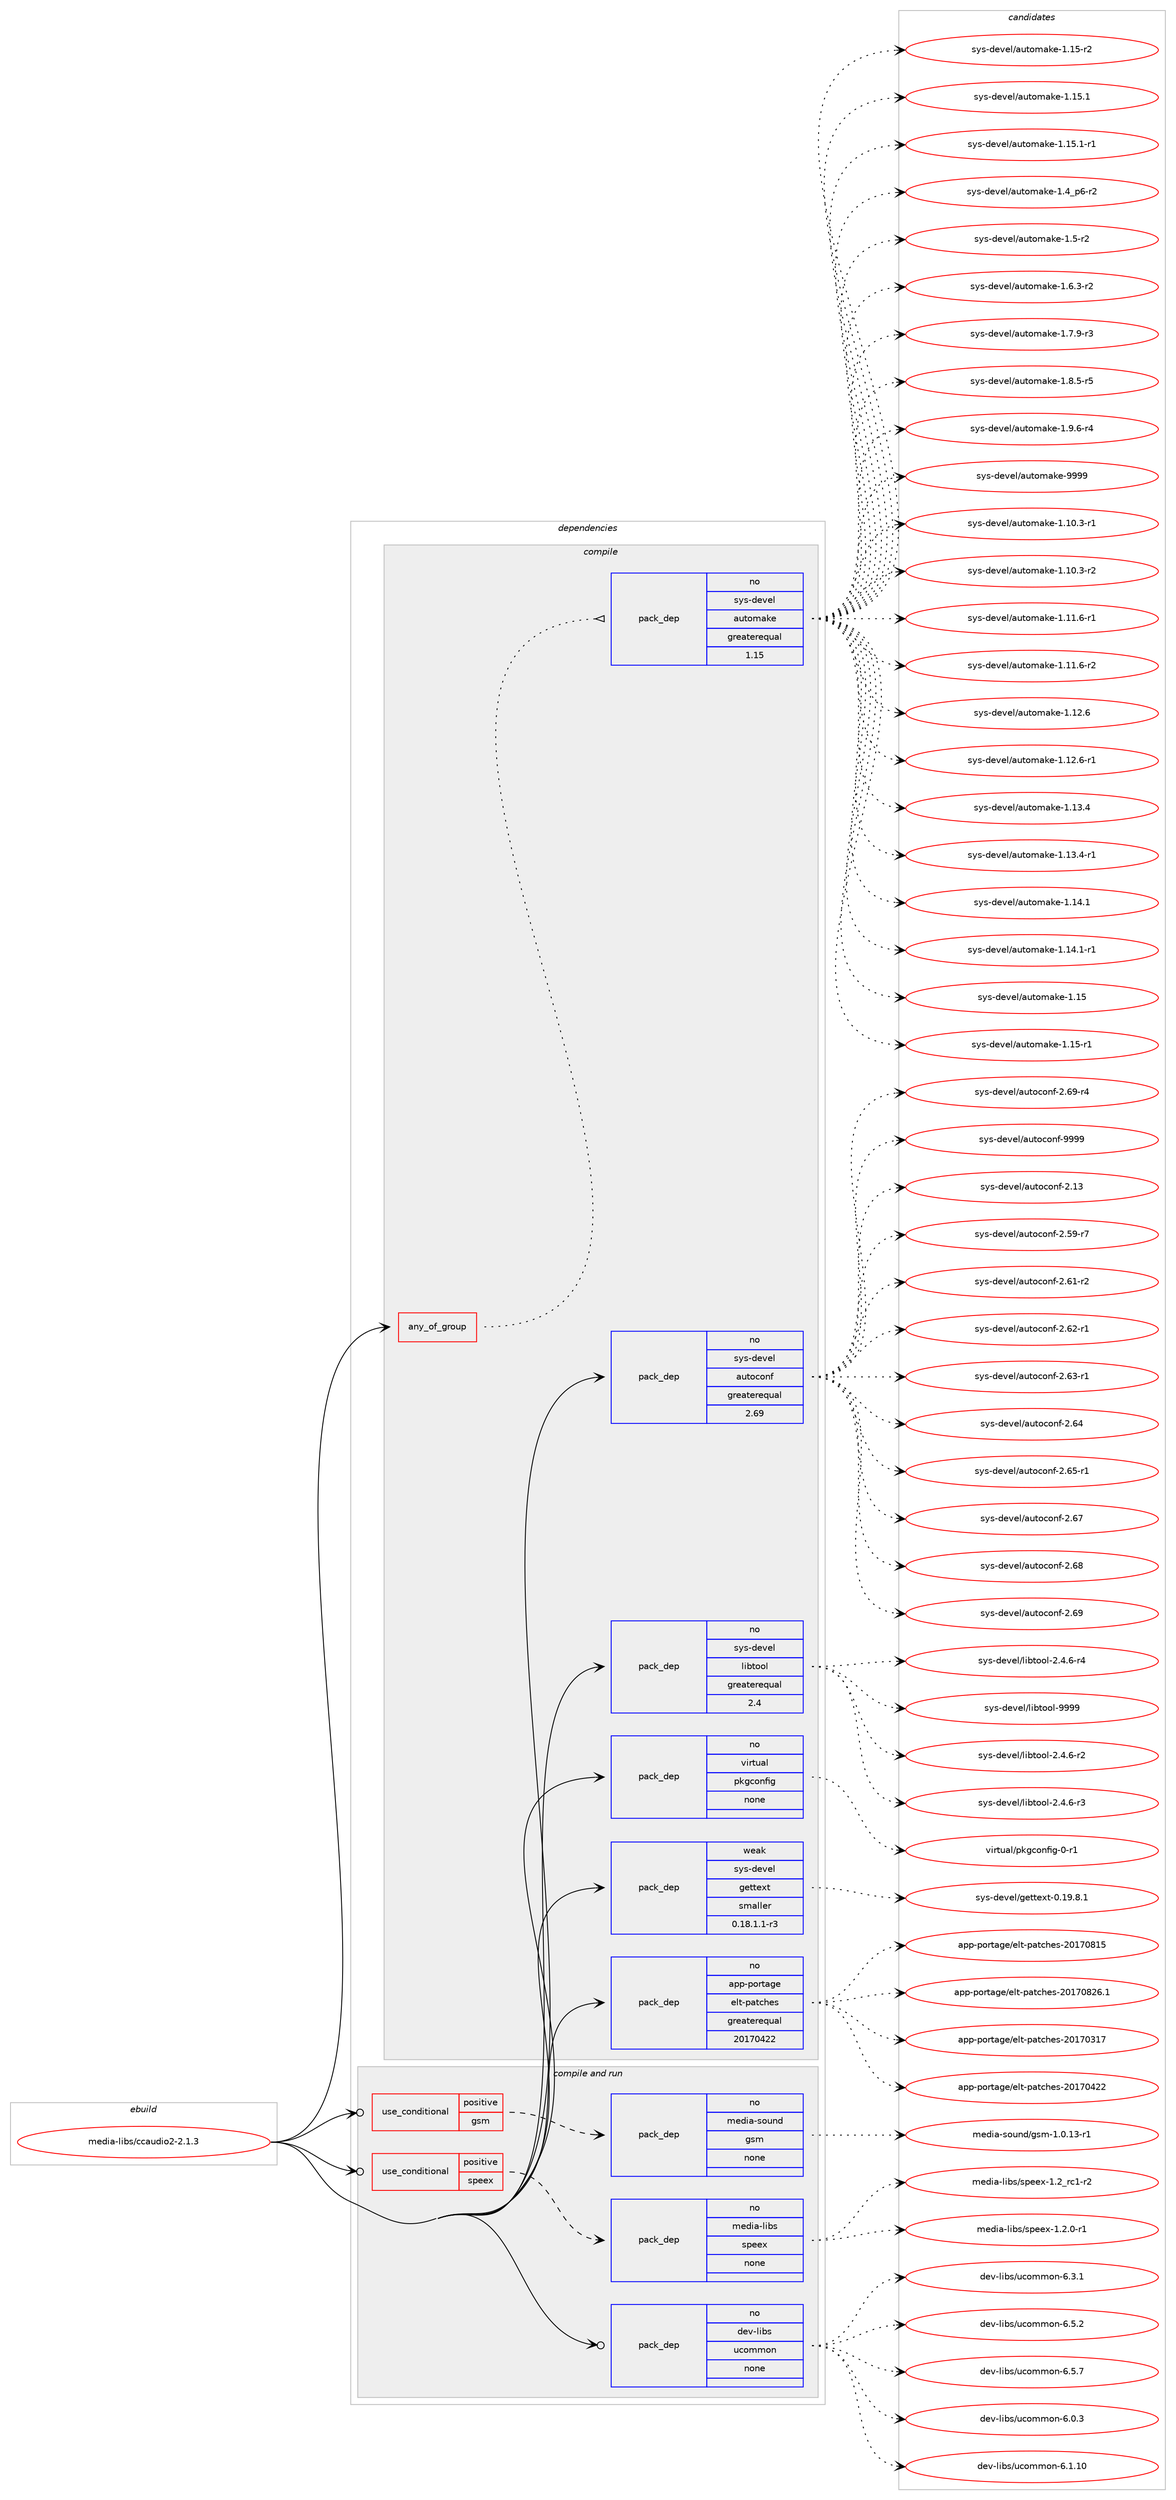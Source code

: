 digraph prolog {

# *************
# Graph options
# *************

newrank=true;
concentrate=true;
compound=true;
graph [rankdir=LR,fontname=Helvetica,fontsize=10,ranksep=1.5];#, ranksep=2.5, nodesep=0.2];
edge  [arrowhead=vee];
node  [fontname=Helvetica,fontsize=10];

# **********
# The ebuild
# **********

subgraph cluster_leftcol {
color=gray;
rank=same;
label=<<i>ebuild</i>>;
id [label="media-libs/ccaudio2-2.1.3", color=red, width=4, href="../media-libs/ccaudio2-2.1.3.svg"];
}

# ****************
# The dependencies
# ****************

subgraph cluster_midcol {
color=gray;
label=<<i>dependencies</i>>;
subgraph cluster_compile {
fillcolor="#eeeeee";
style=filled;
label=<<i>compile</i>>;
subgraph any5364 {
dependency359671 [label=<<TABLE BORDER="0" CELLBORDER="1" CELLSPACING="0" CELLPADDING="4"><TR><TD CELLPADDING="10">any_of_group</TD></TR></TABLE>>, shape=none, color=red];subgraph pack265395 {
dependency359672 [label=<<TABLE BORDER="0" CELLBORDER="1" CELLSPACING="0" CELLPADDING="4" WIDTH="220"><TR><TD ROWSPAN="6" CELLPADDING="30">pack_dep</TD></TR><TR><TD WIDTH="110">no</TD></TR><TR><TD>sys-devel</TD></TR><TR><TD>automake</TD></TR><TR><TD>greaterequal</TD></TR><TR><TD>1.15</TD></TR></TABLE>>, shape=none, color=blue];
}
dependency359671:e -> dependency359672:w [weight=20,style="dotted",arrowhead="oinv"];
}
id:e -> dependency359671:w [weight=20,style="solid",arrowhead="vee"];
subgraph pack265396 {
dependency359673 [label=<<TABLE BORDER="0" CELLBORDER="1" CELLSPACING="0" CELLPADDING="4" WIDTH="220"><TR><TD ROWSPAN="6" CELLPADDING="30">pack_dep</TD></TR><TR><TD WIDTH="110">no</TD></TR><TR><TD>app-portage</TD></TR><TR><TD>elt-patches</TD></TR><TR><TD>greaterequal</TD></TR><TR><TD>20170422</TD></TR></TABLE>>, shape=none, color=blue];
}
id:e -> dependency359673:w [weight=20,style="solid",arrowhead="vee"];
subgraph pack265397 {
dependency359674 [label=<<TABLE BORDER="0" CELLBORDER="1" CELLSPACING="0" CELLPADDING="4" WIDTH="220"><TR><TD ROWSPAN="6" CELLPADDING="30">pack_dep</TD></TR><TR><TD WIDTH="110">no</TD></TR><TR><TD>sys-devel</TD></TR><TR><TD>autoconf</TD></TR><TR><TD>greaterequal</TD></TR><TR><TD>2.69</TD></TR></TABLE>>, shape=none, color=blue];
}
id:e -> dependency359674:w [weight=20,style="solid",arrowhead="vee"];
subgraph pack265398 {
dependency359675 [label=<<TABLE BORDER="0" CELLBORDER="1" CELLSPACING="0" CELLPADDING="4" WIDTH="220"><TR><TD ROWSPAN="6" CELLPADDING="30">pack_dep</TD></TR><TR><TD WIDTH="110">no</TD></TR><TR><TD>sys-devel</TD></TR><TR><TD>libtool</TD></TR><TR><TD>greaterequal</TD></TR><TR><TD>2.4</TD></TR></TABLE>>, shape=none, color=blue];
}
id:e -> dependency359675:w [weight=20,style="solid",arrowhead="vee"];
subgraph pack265399 {
dependency359676 [label=<<TABLE BORDER="0" CELLBORDER="1" CELLSPACING="0" CELLPADDING="4" WIDTH="220"><TR><TD ROWSPAN="6" CELLPADDING="30">pack_dep</TD></TR><TR><TD WIDTH="110">no</TD></TR><TR><TD>virtual</TD></TR><TR><TD>pkgconfig</TD></TR><TR><TD>none</TD></TR><TR><TD></TD></TR></TABLE>>, shape=none, color=blue];
}
id:e -> dependency359676:w [weight=20,style="solid",arrowhead="vee"];
subgraph pack265400 {
dependency359677 [label=<<TABLE BORDER="0" CELLBORDER="1" CELLSPACING="0" CELLPADDING="4" WIDTH="220"><TR><TD ROWSPAN="6" CELLPADDING="30">pack_dep</TD></TR><TR><TD WIDTH="110">weak</TD></TR><TR><TD>sys-devel</TD></TR><TR><TD>gettext</TD></TR><TR><TD>smaller</TD></TR><TR><TD>0.18.1.1-r3</TD></TR></TABLE>>, shape=none, color=blue];
}
id:e -> dependency359677:w [weight=20,style="solid",arrowhead="vee"];
}
subgraph cluster_compileandrun {
fillcolor="#eeeeee";
style=filled;
label=<<i>compile and run</i>>;
subgraph cond88784 {
dependency359678 [label=<<TABLE BORDER="0" CELLBORDER="1" CELLSPACING="0" CELLPADDING="4"><TR><TD ROWSPAN="3" CELLPADDING="10">use_conditional</TD></TR><TR><TD>positive</TD></TR><TR><TD>gsm</TD></TR></TABLE>>, shape=none, color=red];
subgraph pack265401 {
dependency359679 [label=<<TABLE BORDER="0" CELLBORDER="1" CELLSPACING="0" CELLPADDING="4" WIDTH="220"><TR><TD ROWSPAN="6" CELLPADDING="30">pack_dep</TD></TR><TR><TD WIDTH="110">no</TD></TR><TR><TD>media-sound</TD></TR><TR><TD>gsm</TD></TR><TR><TD>none</TD></TR><TR><TD></TD></TR></TABLE>>, shape=none, color=blue];
}
dependency359678:e -> dependency359679:w [weight=20,style="dashed",arrowhead="vee"];
}
id:e -> dependency359678:w [weight=20,style="solid",arrowhead="odotvee"];
subgraph cond88785 {
dependency359680 [label=<<TABLE BORDER="0" CELLBORDER="1" CELLSPACING="0" CELLPADDING="4"><TR><TD ROWSPAN="3" CELLPADDING="10">use_conditional</TD></TR><TR><TD>positive</TD></TR><TR><TD>speex</TD></TR></TABLE>>, shape=none, color=red];
subgraph pack265402 {
dependency359681 [label=<<TABLE BORDER="0" CELLBORDER="1" CELLSPACING="0" CELLPADDING="4" WIDTH="220"><TR><TD ROWSPAN="6" CELLPADDING="30">pack_dep</TD></TR><TR><TD WIDTH="110">no</TD></TR><TR><TD>media-libs</TD></TR><TR><TD>speex</TD></TR><TR><TD>none</TD></TR><TR><TD></TD></TR></TABLE>>, shape=none, color=blue];
}
dependency359680:e -> dependency359681:w [weight=20,style="dashed",arrowhead="vee"];
}
id:e -> dependency359680:w [weight=20,style="solid",arrowhead="odotvee"];
subgraph pack265403 {
dependency359682 [label=<<TABLE BORDER="0" CELLBORDER="1" CELLSPACING="0" CELLPADDING="4" WIDTH="220"><TR><TD ROWSPAN="6" CELLPADDING="30">pack_dep</TD></TR><TR><TD WIDTH="110">no</TD></TR><TR><TD>dev-libs</TD></TR><TR><TD>ucommon</TD></TR><TR><TD>none</TD></TR><TR><TD></TD></TR></TABLE>>, shape=none, color=blue];
}
id:e -> dependency359682:w [weight=20,style="solid",arrowhead="odotvee"];
}
subgraph cluster_run {
fillcolor="#eeeeee";
style=filled;
label=<<i>run</i>>;
}
}

# **************
# The candidates
# **************

subgraph cluster_choices {
rank=same;
color=gray;
label=<<i>candidates</i>>;

subgraph choice265395 {
color=black;
nodesep=1;
choice11512111545100101118101108479711711611110997107101454946494846514511449 [label="sys-devel/automake-1.10.3-r1", color=red, width=4,href="../sys-devel/automake-1.10.3-r1.svg"];
choice11512111545100101118101108479711711611110997107101454946494846514511450 [label="sys-devel/automake-1.10.3-r2", color=red, width=4,href="../sys-devel/automake-1.10.3-r2.svg"];
choice11512111545100101118101108479711711611110997107101454946494946544511449 [label="sys-devel/automake-1.11.6-r1", color=red, width=4,href="../sys-devel/automake-1.11.6-r1.svg"];
choice11512111545100101118101108479711711611110997107101454946494946544511450 [label="sys-devel/automake-1.11.6-r2", color=red, width=4,href="../sys-devel/automake-1.11.6-r2.svg"];
choice1151211154510010111810110847971171161111099710710145494649504654 [label="sys-devel/automake-1.12.6", color=red, width=4,href="../sys-devel/automake-1.12.6.svg"];
choice11512111545100101118101108479711711611110997107101454946495046544511449 [label="sys-devel/automake-1.12.6-r1", color=red, width=4,href="../sys-devel/automake-1.12.6-r1.svg"];
choice1151211154510010111810110847971171161111099710710145494649514652 [label="sys-devel/automake-1.13.4", color=red, width=4,href="../sys-devel/automake-1.13.4.svg"];
choice11512111545100101118101108479711711611110997107101454946495146524511449 [label="sys-devel/automake-1.13.4-r1", color=red, width=4,href="../sys-devel/automake-1.13.4-r1.svg"];
choice1151211154510010111810110847971171161111099710710145494649524649 [label="sys-devel/automake-1.14.1", color=red, width=4,href="../sys-devel/automake-1.14.1.svg"];
choice11512111545100101118101108479711711611110997107101454946495246494511449 [label="sys-devel/automake-1.14.1-r1", color=red, width=4,href="../sys-devel/automake-1.14.1-r1.svg"];
choice115121115451001011181011084797117116111109971071014549464953 [label="sys-devel/automake-1.15", color=red, width=4,href="../sys-devel/automake-1.15.svg"];
choice1151211154510010111810110847971171161111099710710145494649534511449 [label="sys-devel/automake-1.15-r1", color=red, width=4,href="../sys-devel/automake-1.15-r1.svg"];
choice1151211154510010111810110847971171161111099710710145494649534511450 [label="sys-devel/automake-1.15-r2", color=red, width=4,href="../sys-devel/automake-1.15-r2.svg"];
choice1151211154510010111810110847971171161111099710710145494649534649 [label="sys-devel/automake-1.15.1", color=red, width=4,href="../sys-devel/automake-1.15.1.svg"];
choice11512111545100101118101108479711711611110997107101454946495346494511449 [label="sys-devel/automake-1.15.1-r1", color=red, width=4,href="../sys-devel/automake-1.15.1-r1.svg"];
choice115121115451001011181011084797117116111109971071014549465295112544511450 [label="sys-devel/automake-1.4_p6-r2", color=red, width=4,href="../sys-devel/automake-1.4_p6-r2.svg"];
choice11512111545100101118101108479711711611110997107101454946534511450 [label="sys-devel/automake-1.5-r2", color=red, width=4,href="../sys-devel/automake-1.5-r2.svg"];
choice115121115451001011181011084797117116111109971071014549465446514511450 [label="sys-devel/automake-1.6.3-r2", color=red, width=4,href="../sys-devel/automake-1.6.3-r2.svg"];
choice115121115451001011181011084797117116111109971071014549465546574511451 [label="sys-devel/automake-1.7.9-r3", color=red, width=4,href="../sys-devel/automake-1.7.9-r3.svg"];
choice115121115451001011181011084797117116111109971071014549465646534511453 [label="sys-devel/automake-1.8.5-r5", color=red, width=4,href="../sys-devel/automake-1.8.5-r5.svg"];
choice115121115451001011181011084797117116111109971071014549465746544511452 [label="sys-devel/automake-1.9.6-r4", color=red, width=4,href="../sys-devel/automake-1.9.6-r4.svg"];
choice115121115451001011181011084797117116111109971071014557575757 [label="sys-devel/automake-9999", color=red, width=4,href="../sys-devel/automake-9999.svg"];
dependency359672:e -> choice11512111545100101118101108479711711611110997107101454946494846514511449:w [style=dotted,weight="100"];
dependency359672:e -> choice11512111545100101118101108479711711611110997107101454946494846514511450:w [style=dotted,weight="100"];
dependency359672:e -> choice11512111545100101118101108479711711611110997107101454946494946544511449:w [style=dotted,weight="100"];
dependency359672:e -> choice11512111545100101118101108479711711611110997107101454946494946544511450:w [style=dotted,weight="100"];
dependency359672:e -> choice1151211154510010111810110847971171161111099710710145494649504654:w [style=dotted,weight="100"];
dependency359672:e -> choice11512111545100101118101108479711711611110997107101454946495046544511449:w [style=dotted,weight="100"];
dependency359672:e -> choice1151211154510010111810110847971171161111099710710145494649514652:w [style=dotted,weight="100"];
dependency359672:e -> choice11512111545100101118101108479711711611110997107101454946495146524511449:w [style=dotted,weight="100"];
dependency359672:e -> choice1151211154510010111810110847971171161111099710710145494649524649:w [style=dotted,weight="100"];
dependency359672:e -> choice11512111545100101118101108479711711611110997107101454946495246494511449:w [style=dotted,weight="100"];
dependency359672:e -> choice115121115451001011181011084797117116111109971071014549464953:w [style=dotted,weight="100"];
dependency359672:e -> choice1151211154510010111810110847971171161111099710710145494649534511449:w [style=dotted,weight="100"];
dependency359672:e -> choice1151211154510010111810110847971171161111099710710145494649534511450:w [style=dotted,weight="100"];
dependency359672:e -> choice1151211154510010111810110847971171161111099710710145494649534649:w [style=dotted,weight="100"];
dependency359672:e -> choice11512111545100101118101108479711711611110997107101454946495346494511449:w [style=dotted,weight="100"];
dependency359672:e -> choice115121115451001011181011084797117116111109971071014549465295112544511450:w [style=dotted,weight="100"];
dependency359672:e -> choice11512111545100101118101108479711711611110997107101454946534511450:w [style=dotted,weight="100"];
dependency359672:e -> choice115121115451001011181011084797117116111109971071014549465446514511450:w [style=dotted,weight="100"];
dependency359672:e -> choice115121115451001011181011084797117116111109971071014549465546574511451:w [style=dotted,weight="100"];
dependency359672:e -> choice115121115451001011181011084797117116111109971071014549465646534511453:w [style=dotted,weight="100"];
dependency359672:e -> choice115121115451001011181011084797117116111109971071014549465746544511452:w [style=dotted,weight="100"];
dependency359672:e -> choice115121115451001011181011084797117116111109971071014557575757:w [style=dotted,weight="100"];
}
subgraph choice265396 {
color=black;
nodesep=1;
choice97112112451121111141169710310147101108116451129711699104101115455048495548514955 [label="app-portage/elt-patches-20170317", color=red, width=4,href="../app-portage/elt-patches-20170317.svg"];
choice97112112451121111141169710310147101108116451129711699104101115455048495548525050 [label="app-portage/elt-patches-20170422", color=red, width=4,href="../app-portage/elt-patches-20170422.svg"];
choice97112112451121111141169710310147101108116451129711699104101115455048495548564953 [label="app-portage/elt-patches-20170815", color=red, width=4,href="../app-portage/elt-patches-20170815.svg"];
choice971121124511211111411697103101471011081164511297116991041011154550484955485650544649 [label="app-portage/elt-patches-20170826.1", color=red, width=4,href="../app-portage/elt-patches-20170826.1.svg"];
dependency359673:e -> choice97112112451121111141169710310147101108116451129711699104101115455048495548514955:w [style=dotted,weight="100"];
dependency359673:e -> choice97112112451121111141169710310147101108116451129711699104101115455048495548525050:w [style=dotted,weight="100"];
dependency359673:e -> choice97112112451121111141169710310147101108116451129711699104101115455048495548564953:w [style=dotted,weight="100"];
dependency359673:e -> choice971121124511211111411697103101471011081164511297116991041011154550484955485650544649:w [style=dotted,weight="100"];
}
subgraph choice265397 {
color=black;
nodesep=1;
choice115121115451001011181011084797117116111991111101024550464951 [label="sys-devel/autoconf-2.13", color=red, width=4,href="../sys-devel/autoconf-2.13.svg"];
choice1151211154510010111810110847971171161119911111010245504653574511455 [label="sys-devel/autoconf-2.59-r7", color=red, width=4,href="../sys-devel/autoconf-2.59-r7.svg"];
choice1151211154510010111810110847971171161119911111010245504654494511450 [label="sys-devel/autoconf-2.61-r2", color=red, width=4,href="../sys-devel/autoconf-2.61-r2.svg"];
choice1151211154510010111810110847971171161119911111010245504654504511449 [label="sys-devel/autoconf-2.62-r1", color=red, width=4,href="../sys-devel/autoconf-2.62-r1.svg"];
choice1151211154510010111810110847971171161119911111010245504654514511449 [label="sys-devel/autoconf-2.63-r1", color=red, width=4,href="../sys-devel/autoconf-2.63-r1.svg"];
choice115121115451001011181011084797117116111991111101024550465452 [label="sys-devel/autoconf-2.64", color=red, width=4,href="../sys-devel/autoconf-2.64.svg"];
choice1151211154510010111810110847971171161119911111010245504654534511449 [label="sys-devel/autoconf-2.65-r1", color=red, width=4,href="../sys-devel/autoconf-2.65-r1.svg"];
choice115121115451001011181011084797117116111991111101024550465455 [label="sys-devel/autoconf-2.67", color=red, width=4,href="../sys-devel/autoconf-2.67.svg"];
choice115121115451001011181011084797117116111991111101024550465456 [label="sys-devel/autoconf-2.68", color=red, width=4,href="../sys-devel/autoconf-2.68.svg"];
choice115121115451001011181011084797117116111991111101024550465457 [label="sys-devel/autoconf-2.69", color=red, width=4,href="../sys-devel/autoconf-2.69.svg"];
choice1151211154510010111810110847971171161119911111010245504654574511452 [label="sys-devel/autoconf-2.69-r4", color=red, width=4,href="../sys-devel/autoconf-2.69-r4.svg"];
choice115121115451001011181011084797117116111991111101024557575757 [label="sys-devel/autoconf-9999", color=red, width=4,href="../sys-devel/autoconf-9999.svg"];
dependency359674:e -> choice115121115451001011181011084797117116111991111101024550464951:w [style=dotted,weight="100"];
dependency359674:e -> choice1151211154510010111810110847971171161119911111010245504653574511455:w [style=dotted,weight="100"];
dependency359674:e -> choice1151211154510010111810110847971171161119911111010245504654494511450:w [style=dotted,weight="100"];
dependency359674:e -> choice1151211154510010111810110847971171161119911111010245504654504511449:w [style=dotted,weight="100"];
dependency359674:e -> choice1151211154510010111810110847971171161119911111010245504654514511449:w [style=dotted,weight="100"];
dependency359674:e -> choice115121115451001011181011084797117116111991111101024550465452:w [style=dotted,weight="100"];
dependency359674:e -> choice1151211154510010111810110847971171161119911111010245504654534511449:w [style=dotted,weight="100"];
dependency359674:e -> choice115121115451001011181011084797117116111991111101024550465455:w [style=dotted,weight="100"];
dependency359674:e -> choice115121115451001011181011084797117116111991111101024550465456:w [style=dotted,weight="100"];
dependency359674:e -> choice115121115451001011181011084797117116111991111101024550465457:w [style=dotted,weight="100"];
dependency359674:e -> choice1151211154510010111810110847971171161119911111010245504654574511452:w [style=dotted,weight="100"];
dependency359674:e -> choice115121115451001011181011084797117116111991111101024557575757:w [style=dotted,weight="100"];
}
subgraph choice265398 {
color=black;
nodesep=1;
choice1151211154510010111810110847108105981161111111084550465246544511450 [label="sys-devel/libtool-2.4.6-r2", color=red, width=4,href="../sys-devel/libtool-2.4.6-r2.svg"];
choice1151211154510010111810110847108105981161111111084550465246544511451 [label="sys-devel/libtool-2.4.6-r3", color=red, width=4,href="../sys-devel/libtool-2.4.6-r3.svg"];
choice1151211154510010111810110847108105981161111111084550465246544511452 [label="sys-devel/libtool-2.4.6-r4", color=red, width=4,href="../sys-devel/libtool-2.4.6-r4.svg"];
choice1151211154510010111810110847108105981161111111084557575757 [label="sys-devel/libtool-9999", color=red, width=4,href="../sys-devel/libtool-9999.svg"];
dependency359675:e -> choice1151211154510010111810110847108105981161111111084550465246544511450:w [style=dotted,weight="100"];
dependency359675:e -> choice1151211154510010111810110847108105981161111111084550465246544511451:w [style=dotted,weight="100"];
dependency359675:e -> choice1151211154510010111810110847108105981161111111084550465246544511452:w [style=dotted,weight="100"];
dependency359675:e -> choice1151211154510010111810110847108105981161111111084557575757:w [style=dotted,weight="100"];
}
subgraph choice265399 {
color=black;
nodesep=1;
choice11810511411611797108471121071039911111010210510345484511449 [label="virtual/pkgconfig-0-r1", color=red, width=4,href="../virtual/pkgconfig-0-r1.svg"];
dependency359676:e -> choice11810511411611797108471121071039911111010210510345484511449:w [style=dotted,weight="100"];
}
subgraph choice265400 {
color=black;
nodesep=1;
choice1151211154510010111810110847103101116116101120116454846495746564649 [label="sys-devel/gettext-0.19.8.1", color=red, width=4,href="../sys-devel/gettext-0.19.8.1.svg"];
dependency359677:e -> choice1151211154510010111810110847103101116116101120116454846495746564649:w [style=dotted,weight="100"];
}
subgraph choice265401 {
color=black;
nodesep=1;
choice109101100105974511511111711010047103115109454946484649514511449 [label="media-sound/gsm-1.0.13-r1", color=red, width=4,href="../media-sound/gsm-1.0.13-r1.svg"];
dependency359679:e -> choice109101100105974511511111711010047103115109454946484649514511449:w [style=dotted,weight="100"];
}
subgraph choice265402 {
color=black;
nodesep=1;
choice109101100105974510810598115471151121011011204549465046484511449 [label="media-libs/speex-1.2.0-r1", color=red, width=4,href="../media-libs/speex-1.2.0-r1.svg"];
choice10910110010597451081059811547115112101101120454946509511499494511450 [label="media-libs/speex-1.2_rc1-r2", color=red, width=4,href="../media-libs/speex-1.2_rc1-r2.svg"];
dependency359681:e -> choice109101100105974510810598115471151121011011204549465046484511449:w [style=dotted,weight="100"];
dependency359681:e -> choice10910110010597451081059811547115112101101120454946509511499494511450:w [style=dotted,weight="100"];
}
subgraph choice265403 {
color=black;
nodesep=1;
choice10010111845108105981154711799111109109111110455446484651 [label="dev-libs/ucommon-6.0.3", color=red, width=4,href="../dev-libs/ucommon-6.0.3.svg"];
choice1001011184510810598115471179911110910911111045544649464948 [label="dev-libs/ucommon-6.1.10", color=red, width=4,href="../dev-libs/ucommon-6.1.10.svg"];
choice10010111845108105981154711799111109109111110455446514649 [label="dev-libs/ucommon-6.3.1", color=red, width=4,href="../dev-libs/ucommon-6.3.1.svg"];
choice10010111845108105981154711799111109109111110455446534650 [label="dev-libs/ucommon-6.5.2", color=red, width=4,href="../dev-libs/ucommon-6.5.2.svg"];
choice10010111845108105981154711799111109109111110455446534655 [label="dev-libs/ucommon-6.5.7", color=red, width=4,href="../dev-libs/ucommon-6.5.7.svg"];
dependency359682:e -> choice10010111845108105981154711799111109109111110455446484651:w [style=dotted,weight="100"];
dependency359682:e -> choice1001011184510810598115471179911110910911111045544649464948:w [style=dotted,weight="100"];
dependency359682:e -> choice10010111845108105981154711799111109109111110455446514649:w [style=dotted,weight="100"];
dependency359682:e -> choice10010111845108105981154711799111109109111110455446534650:w [style=dotted,weight="100"];
dependency359682:e -> choice10010111845108105981154711799111109109111110455446534655:w [style=dotted,weight="100"];
}
}

}
